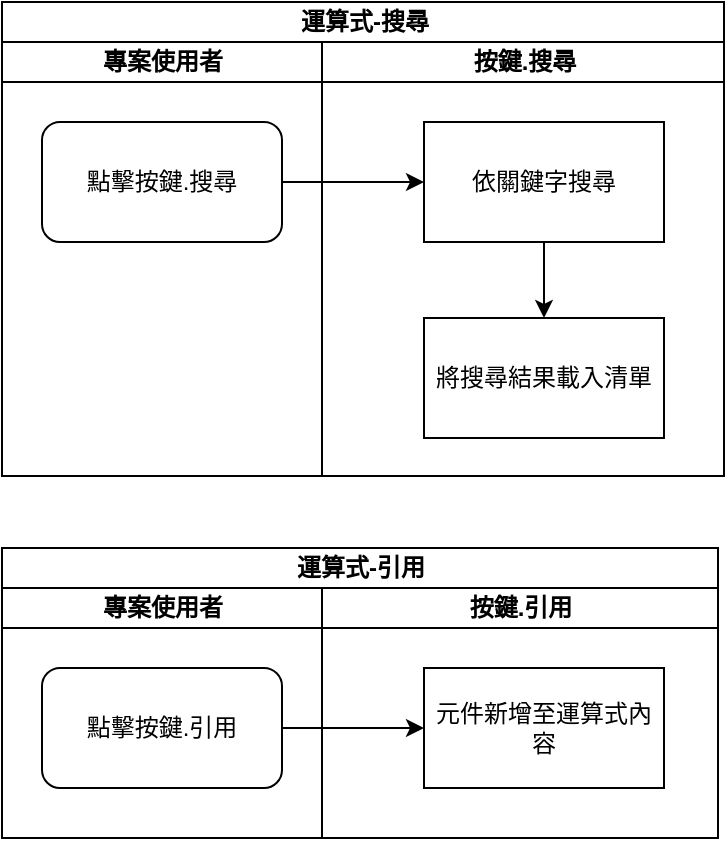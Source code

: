 <mxfile version="13.6.2" type="device"><diagram id="C5RBs43oDa-KdzZeNtuy" name="Page-1"><mxGraphModel dx="1138" dy="658" grid="0" gridSize="10" guides="1" tooltips="1" connect="1" arrows="1" fold="0" page="0" pageScale="1" pageWidth="827" pageHeight="1169" math="0" shadow="0"><root><mxCell id="WIyWlLk6GJQsqaUBKTNV-0"/><mxCell id="WIyWlLk6GJQsqaUBKTNV-1" parent="WIyWlLk6GJQsqaUBKTNV-0"/><mxCell id="Vf39PZYo0EI_WmtnsXFg-0" value="運算式-搜尋" style="swimlane;html=1;childLayout=stackLayout;resizeParent=1;resizeParentMax=0;startSize=20;" parent="WIyWlLk6GJQsqaUBKTNV-1" vertex="1"><mxGeometry x="40" y="40" width="361" height="237" as="geometry"><mxRectangle x="40" y="40" width="91" height="20" as="alternateBounds"/></mxGeometry></mxCell><mxCell id="Vf39PZYo0EI_WmtnsXFg-1" value="專案使用者" style="swimlane;html=1;startSize=20;" parent="Vf39PZYo0EI_WmtnsXFg-0" vertex="1"><mxGeometry y="20" width="160" height="217" as="geometry"/></mxCell><mxCell id="Vf39PZYo0EI_WmtnsXFg-4" value="點擊按鍵.搜尋" style="rounded=1;whiteSpace=wrap;html=1;" parent="Vf39PZYo0EI_WmtnsXFg-1" vertex="1"><mxGeometry x="20" y="40" width="120" height="60" as="geometry"/></mxCell><mxCell id="Vf39PZYo0EI_WmtnsXFg-2" value="按鍵.搜尋" style="swimlane;html=1;startSize=20;" parent="Vf39PZYo0EI_WmtnsXFg-0" vertex="1"><mxGeometry x="160" y="20" width="201" height="217" as="geometry"/></mxCell><mxCell id="Vf39PZYo0EI_WmtnsXFg-9" style="edgeStyle=orthogonalEdgeStyle;rounded=0;orthogonalLoop=1;jettySize=auto;html=1;exitX=0.5;exitY=1;exitDx=0;exitDy=0;entryX=0.5;entryY=0;entryDx=0;entryDy=0;" parent="Vf39PZYo0EI_WmtnsXFg-2" source="Vf39PZYo0EI_WmtnsXFg-6" target="Vf39PZYo0EI_WmtnsXFg-8" edge="1"><mxGeometry relative="1" as="geometry"/></mxCell><mxCell id="Vf39PZYo0EI_WmtnsXFg-6" value="依關鍵字搜尋" style="rounded=0;whiteSpace=wrap;html=1;" parent="Vf39PZYo0EI_WmtnsXFg-2" vertex="1"><mxGeometry x="51" y="40" width="120" height="60" as="geometry"/></mxCell><mxCell id="Vf39PZYo0EI_WmtnsXFg-8" value="將搜尋結果載入清單" style="rounded=0;whiteSpace=wrap;html=1;" parent="Vf39PZYo0EI_WmtnsXFg-2" vertex="1"><mxGeometry x="51" y="138" width="120" height="60" as="geometry"/></mxCell><mxCell id="Vf39PZYo0EI_WmtnsXFg-7" style="edgeStyle=orthogonalEdgeStyle;rounded=0;orthogonalLoop=1;jettySize=auto;html=1;exitX=1;exitY=0.5;exitDx=0;exitDy=0;entryX=0;entryY=0.5;entryDx=0;entryDy=0;" parent="Vf39PZYo0EI_WmtnsXFg-0" source="Vf39PZYo0EI_WmtnsXFg-4" target="Vf39PZYo0EI_WmtnsXFg-6" edge="1"><mxGeometry relative="1" as="geometry"/></mxCell><mxCell id="Vf39PZYo0EI_WmtnsXFg-10" value="運算式-引用" style="swimlane;html=1;childLayout=stackLayout;resizeParent=1;resizeParentMax=0;startSize=20;" parent="WIyWlLk6GJQsqaUBKTNV-1" vertex="1"><mxGeometry x="40" y="313" width="358" height="145" as="geometry"/></mxCell><mxCell id="Vf39PZYo0EI_WmtnsXFg-11" value="專案使用者" style="swimlane;html=1;startSize=20;" parent="Vf39PZYo0EI_WmtnsXFg-10" vertex="1"><mxGeometry y="20" width="160" height="125" as="geometry"/></mxCell><mxCell id="Vf39PZYo0EI_WmtnsXFg-12" value="點擊按鍵.引用" style="rounded=1;whiteSpace=wrap;html=1;" parent="Vf39PZYo0EI_WmtnsXFg-11" vertex="1"><mxGeometry x="20" y="40" width="120" height="60" as="geometry"/></mxCell><mxCell id="Vf39PZYo0EI_WmtnsXFg-13" value="按鍵.引用" style="swimlane;html=1;startSize=20;" parent="Vf39PZYo0EI_WmtnsXFg-10" vertex="1"><mxGeometry x="160" y="20" width="198" height="125" as="geometry"/></mxCell><mxCell id="Vf39PZYo0EI_WmtnsXFg-15" value="元件新增至運算式內容" style="rounded=0;whiteSpace=wrap;html=1;" parent="Vf39PZYo0EI_WmtnsXFg-13" vertex="1"><mxGeometry x="51" y="40" width="120" height="60" as="geometry"/></mxCell><mxCell id="Vf39PZYo0EI_WmtnsXFg-17" style="edgeStyle=orthogonalEdgeStyle;rounded=0;orthogonalLoop=1;jettySize=auto;html=1;exitX=1;exitY=0.5;exitDx=0;exitDy=0;entryX=0;entryY=0.5;entryDx=0;entryDy=0;" parent="Vf39PZYo0EI_WmtnsXFg-10" source="Vf39PZYo0EI_WmtnsXFg-12" target="Vf39PZYo0EI_WmtnsXFg-15" edge="1"><mxGeometry relative="1" as="geometry"/></mxCell></root></mxGraphModel></diagram></mxfile>